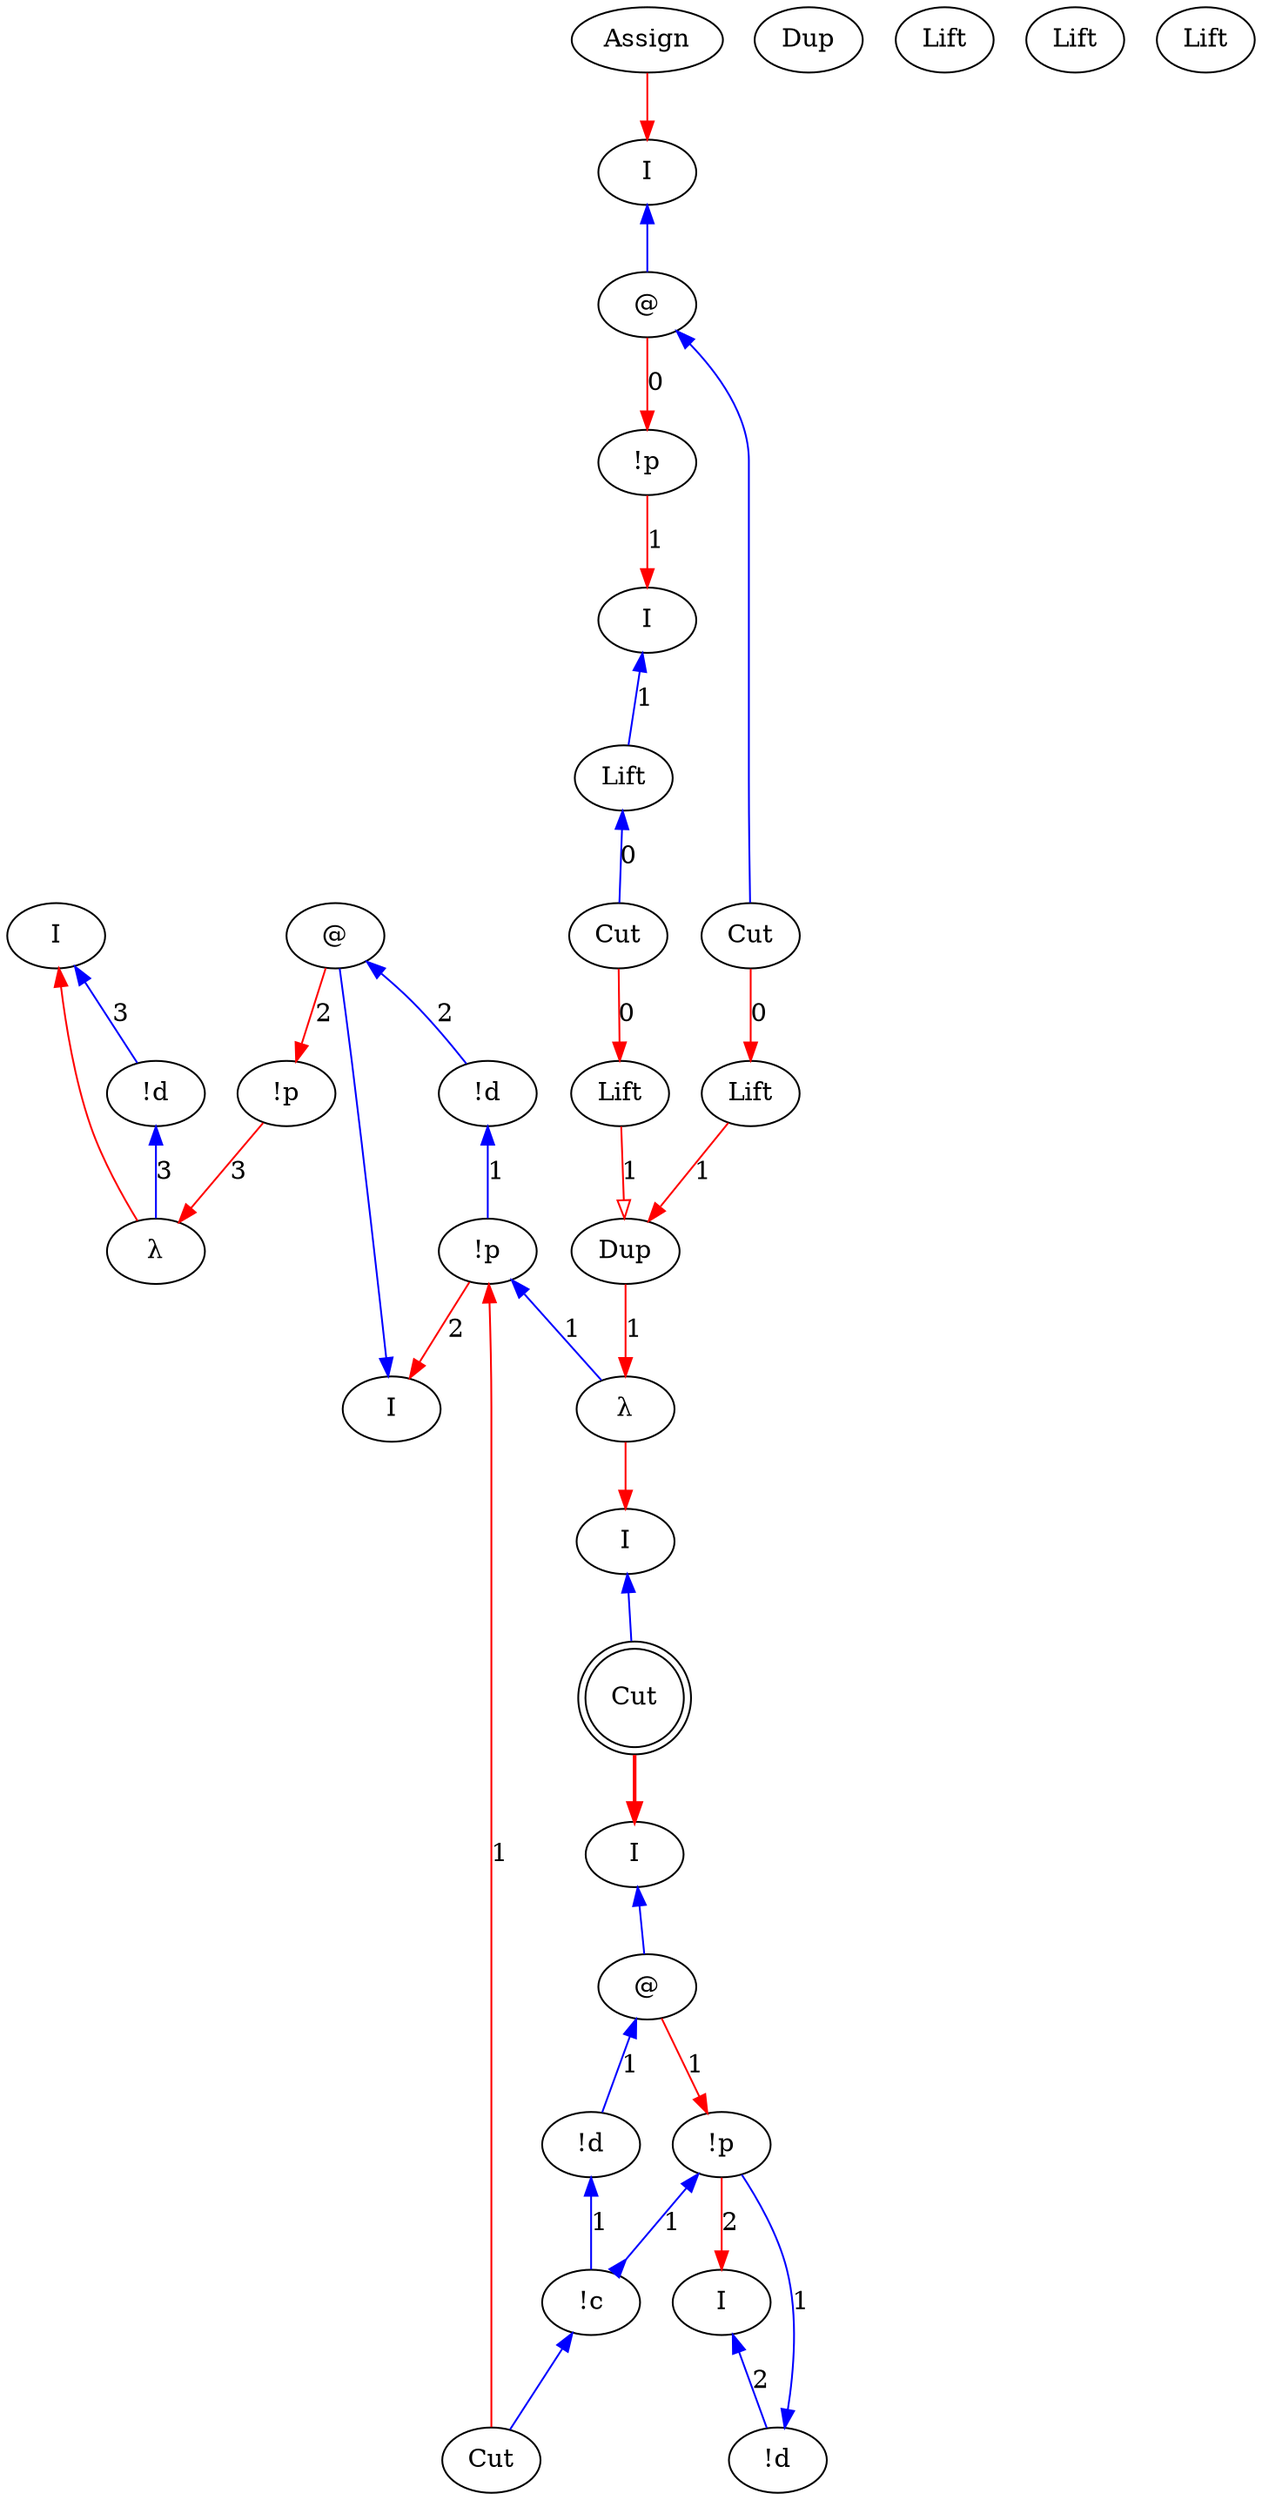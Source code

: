 digraph {
rankdir="TB"
"I0" [label="I"]
"!d1" [label="!d"]
"λ2" [label="λ"]
"!p3" [label="!p"]
"I4" [label="I"]
"@5" [label="@"]
"!d6" [label="!d"]
"!p7" [label="!p"]
"I8" [label="I"]
"I9" [label="I"]
"!d10" [label="!d"]
"!p11" [label="!p"]
"I12" [label="I"]
"@13" [label="@"]
"!d14" [label="!d"]
"!c15" [label="!c"]
"λ16" [label="λ"]
"I17" [label="I"]
"I18" [label="I"]
"@19" [label="@"]
"Assign20" [label="Assign"]
"Dup21" [label="Dup"]
"Dup22" [label="Dup"]
"Cut23" [label="Cut"]
"Lift24" [label="Lift"]
"Lift25" [label="Lift"]
"!p26" [label="!p"]
"Cut27" [label="Cut"]
"Lift28" [label="Lift"]
"Lift29" [label="Lift"]
"Lift30" [label="Lift"]
"Lift31" [label="Lift"]
"Cut32" [label="Cut"]
"Cut33" [label="Cut",shape=doublecircle]
"!p7" -> "λ16"[color=blue,weight=1,tooltip="h34",label="1",arrowtail=normal,arrowhead=none,dir=both]
"!d6" -> "!p7"[color=blue,weight=1,tooltip="hf65",label="1",arrowtail=normal,arrowhead=none,dir=both]
"!d1" -> "λ2"[color=blue,weight=1,tooltip="i81",label="3",arrowtail=normal,arrowhead=none,dir=both]
"I0" -> "!d1"[color=blue,weight=1,tooltip="iret84",label="3",arrowtail=normal,arrowhead=none,dir=both]
"I18" -> "@19"[color=blue,weight=1,tooltip="lret19",arrowtail=normal,arrowhead=none,dir=both]
"I12" -> "@13"[color=blue,weight=1,tooltip="lret53",arrowtail=normal,arrowhead=none,dir=both]
"I8" -> "Cut33"[color=blue,weight=1,tooltip="lret62",arrowtail=normal,arrowhead=none,dir=both]
"I4" -> "@5"[color=blue,weight=1,tooltip="lret75",arrowtail=normal,arrowhead=none,dir=both]
"@19" -> "Cut23"[color=blue,weight=1,tooltip="lval14",arrowtail=normal,arrowhead=none,dir=both]
"@13" -> "!d14"[color=blue,weight=1,tooltip="lval48",label="1",arrowtail=normal,arrowhead=none,dir=both]
"@5" -> "!d6"[color=blue,weight=1,tooltip="lval70",label="2",arrowtail=normal,arrowhead=none,dir=both]
"@19" -> "!p26"[color=red,weight=2,tooltip="newrret18",label="0",arrowhead=normal,arrowtail=none,dir=both]
"@13" -> "!p11"[color=red,weight=2,tooltip="newrret52",label="1",arrowhead=normal,arrowtail=none,dir=both]
"Cut32" -> "!p7"[color=red,weight=2,tooltip="newrret61",label="1",arrowhead=normal,arrowtail=none,dir=both]
"@5" -> "!p3"[color=red,weight=2,tooltip="newrret74",label="2",arrowhead=normal,arrowtail=none,dir=both]
"!p26" -> "I17"[color=red,weight=2,tooltip="newrretf23",label="1",arrowhead=normal,arrowtail=none,dir=both]
"Dup22" -> "λ16"[color=red,weight=2,tooltip="newrretf31",label="1",arrowhead=normal,arrowtail=none,dir=both]
"!p11" -> "I9"[color=red,weight=2,tooltip="newrretf57",label="2",arrowhead=normal,arrowtail=none,dir=both]
"!p7" -> "I4"[color=red,weight=2,tooltip="newrretf66",label="2",arrowhead=normal,arrowtail=none,dir=both]
"!p3" -> "λ2"[color=red,weight=2,tooltip="newrretf78",label="3",arrowhead=normal,arrowtail=none,dir=both]
"Lift25" -> "Dup22"[color=red,weight=2,tooltip="newrretf87",label="1",arrowhead=normal,arrowtail=none,dir=both]
"Lift31" -> "Dup22"[color=red,weight=2,tooltip="newrretf91",label="1",arrowhead=onormal,arrowtail=none,dir=both]
"λ16" -> "I8"[color=red,weight=2,tooltip="ret35",arrowhead=normal,arrowtail=none,dir=both]
"Cut33" -> "I12"[color=red,weight=2,tooltip="ret42",arrowhead=normal,arrowtail=none,penwidth=2,dir=both]
"Assign20" -> "I18"[color=red,weight=2,tooltip="ret8",arrowhead=normal,arrowtail=none,dir=both]
"λ2" -> "I0"[color=red,weight=2,tooltip="ret82",arrowhead=normal,arrowtail=none,dir=both]
"Lift30" -> "Cut27"[color=blue,weight=1,tooltip="seqDE104",label="0",arrowtail=normal,arrowhead=none,dir=both]
"Cut27" -> "Lift31"[color=red,weight=2,tooltip="seqDM102",label="0",arrowhead=normal,arrowtail=none,dir=both]
"Cut23" -> "Lift25"[color=red,weight=2,tooltip="seqDM96",label="0",arrowhead=normal,arrowtail=none,dir=both]
"I17" -> "Lift30"[color=blue,weight=1,tooltip="xret26",label="1",arrowtail=normal,arrowhead=none,dir=both]
"!c15" -> "Cut32"[color=blue,weight=1,tooltip="y41",arrowtail=normal,arrowhead=none,dir=both]
"!d14" -> "!c15"[color=blue,weight=1,tooltip="yA43",label="1",arrowtail=normal,arrowhead=none,dir=both]
"!p11" -> "!c15"[color=blue,weight=1,tooltip="yB44",label="1",arrowtail=normal,arrowhead=inv,dir=both]
"!d10" -> "!p11"[color=blue,weight=1,tooltip="yBf56",label="1",arrowtail=normal,arrowhead=none,dir=both]
"I9" -> "!d10"[color=blue,weight=1,tooltip="yret60",label="2",arrowtail=normal,arrowhead=none,dir=both]
}
